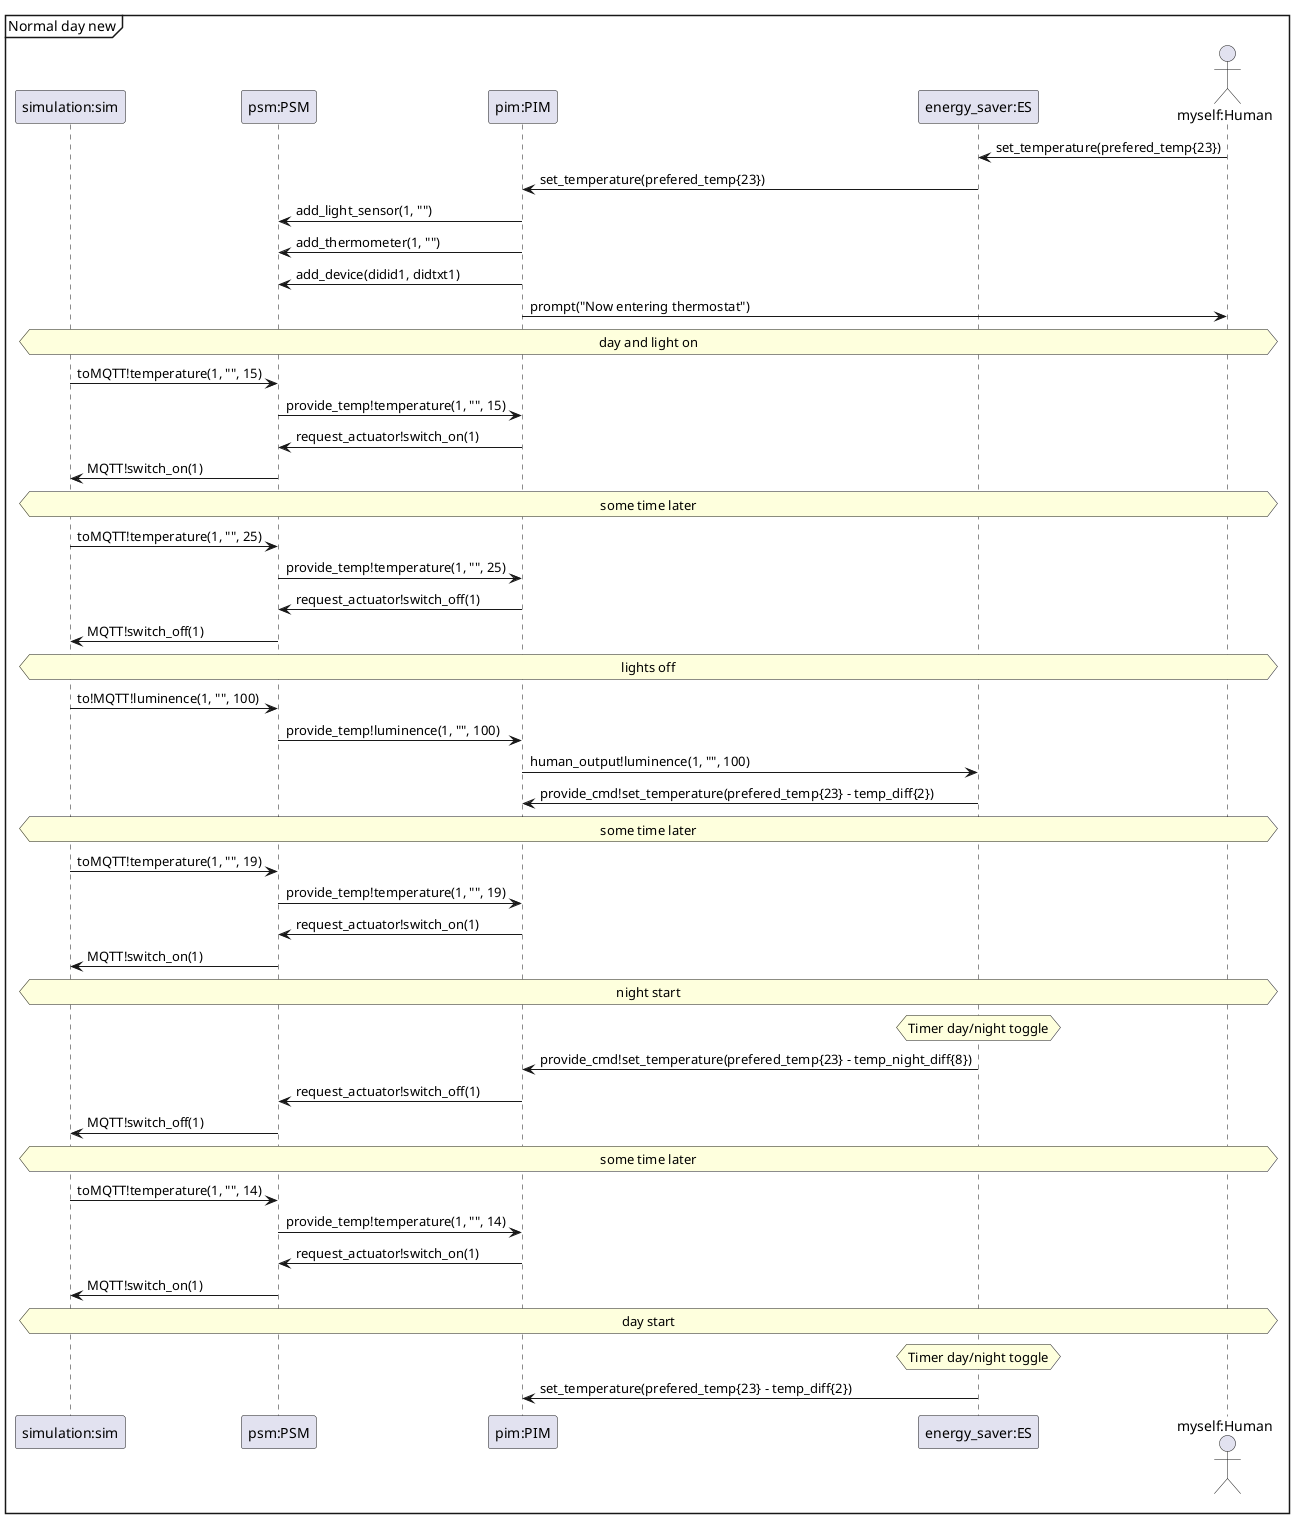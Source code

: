 @startuml sequense diagram
mainframe Normal day new

participant "simulation:sim" as sim
participant "psm:PSM" as psm
participant "pim:PIM" as pim
participant "energy_saver:ES" as es
actor "myself:Human" as human

'Set preferred temp
es <- human: set_temperature(prefered_temp{23})
pim <- es: set_temperature(prefered_temp{23})

psm <- pim: add_light_sensor(1, "")

psm <- pim: add_thermometer(1, "")
psm <- pim: add_device(didid1, didtxt1)

pim -> human: prompt("Now entering thermostat")

hnote across: day and light on
'setup compleat

sim -> psm: toMQTT!temperature(1, "", 15)
psm -> pim: provide_temp!temperature(1, "", 15)

psm <- pim: request_actuator!switch_on(1)
sim <- psm: MQTT!switch_on(1)

hnote across: some time later

sim -> psm: toMQTT!temperature(1, "", 25)
psm -> pim: provide_temp!temperature(1, "", 25)

psm <- pim: request_actuator!switch_off(1)
sim <- psm: MQTT!switch_off(1)

hnote across: lights off

sim -> psm: to!MQTT!luminence(1, "", 100)
psm -> pim: provide_temp!luminence(1, "", 100)
pim -> es: human_output!luminence(1, "", 100)

pim <- es: provide_cmd!set_temperature(prefered_temp{23} - temp_diff{2})

hnote across: some time later

sim -> psm: toMQTT!temperature(1, "", 19)
psm -> pim: provide_temp!temperature(1, "", 19)

psm <- pim: request_actuator!switch_on(1)
sim <- psm: MQTT!switch_on(1)

hnote across: night start
hnote over es: Timer day/night toggle

pim <- es: provide_cmd!set_temperature(prefered_temp{23} - temp_night_diff{8})

psm <- pim: request_actuator!switch_off(1)
sim <- psm: MQTT!switch_off(1)

hnote across: some time later

sim -> psm: toMQTT!temperature(1, "", 14)
psm -> pim: provide_temp!temperature(1, "", 14)

psm <- pim: request_actuator!switch_on(1)
sim <- psm: MQTT!switch_on(1)

hnote across: day start
hnote over es: Timer day/night toggle

pim <- es: set_temperature(prefered_temp{23} - temp_diff{2})

@enduml
